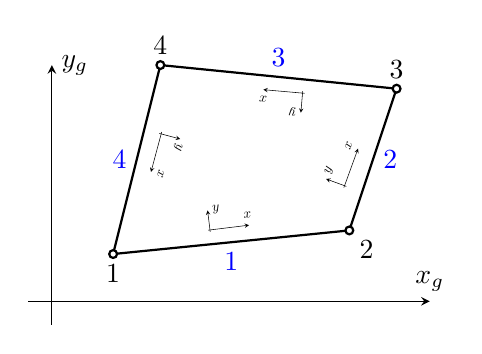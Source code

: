 \begin{tikzpicture}[scale=6,>=stealth]
 \tikzstyle{elemnode} = [draw,circle,inner sep=1,fill=white]
 \newcommand{\lcoordsys}[1]{\draw[->] (-0.05,0) -- (1,0) node[above] {$x_{#1}$}; \draw[->] (0,-0.05) -- (0,0.5) node[right] {$y_{#1}$};}
 \draw[->] (-0.05,0) -- (0.8,0) node[above] {$x_g$};
 \draw[->] (0,-0.05) -- (0,0.5) node[right] {$y_g$};
 
 \draw[thick,xshift=-2] 
     (0.2,0.1)
  -- (0.7,0.15) coordinate[midway] (e1) node[below,midway,blue] {1} node[elemnode] {} node[below right] {2}
  -- (0.8,0.45) coordinate[midway] (e2) node[right,midway,blue] {2} node[elemnode] {} node[above] {3}
  -- (0.3,0.5)  coordinate[midway] (e3) node[above,midway,blue] {3} node[elemnode] {} node[above] {4}
  -- (0.2,0.1)  coordinate[midway] (e4) node[left,midway,blue] {4} node[elemnode] {} node[below] {1};

 \node[above] at (e1) {\rotatebox{7}{\scalebox{0.5}{\tikz{\lcoordsys{}}}}};
 \node[left] at (e2) {\rotatebox{70}{\scalebox{0.5}{\tikz{\lcoordsys{}}}}};
 \node[below] at (e3) {\rotatebox{175}{\scalebox{0.5}{\tikz{\lcoordsys{}}}}};
 \node[right] at (e4) {\rotatebox{255}{\scalebox{0.5}{\tikz{\lcoordsys{}}}}};
\end{tikzpicture}
